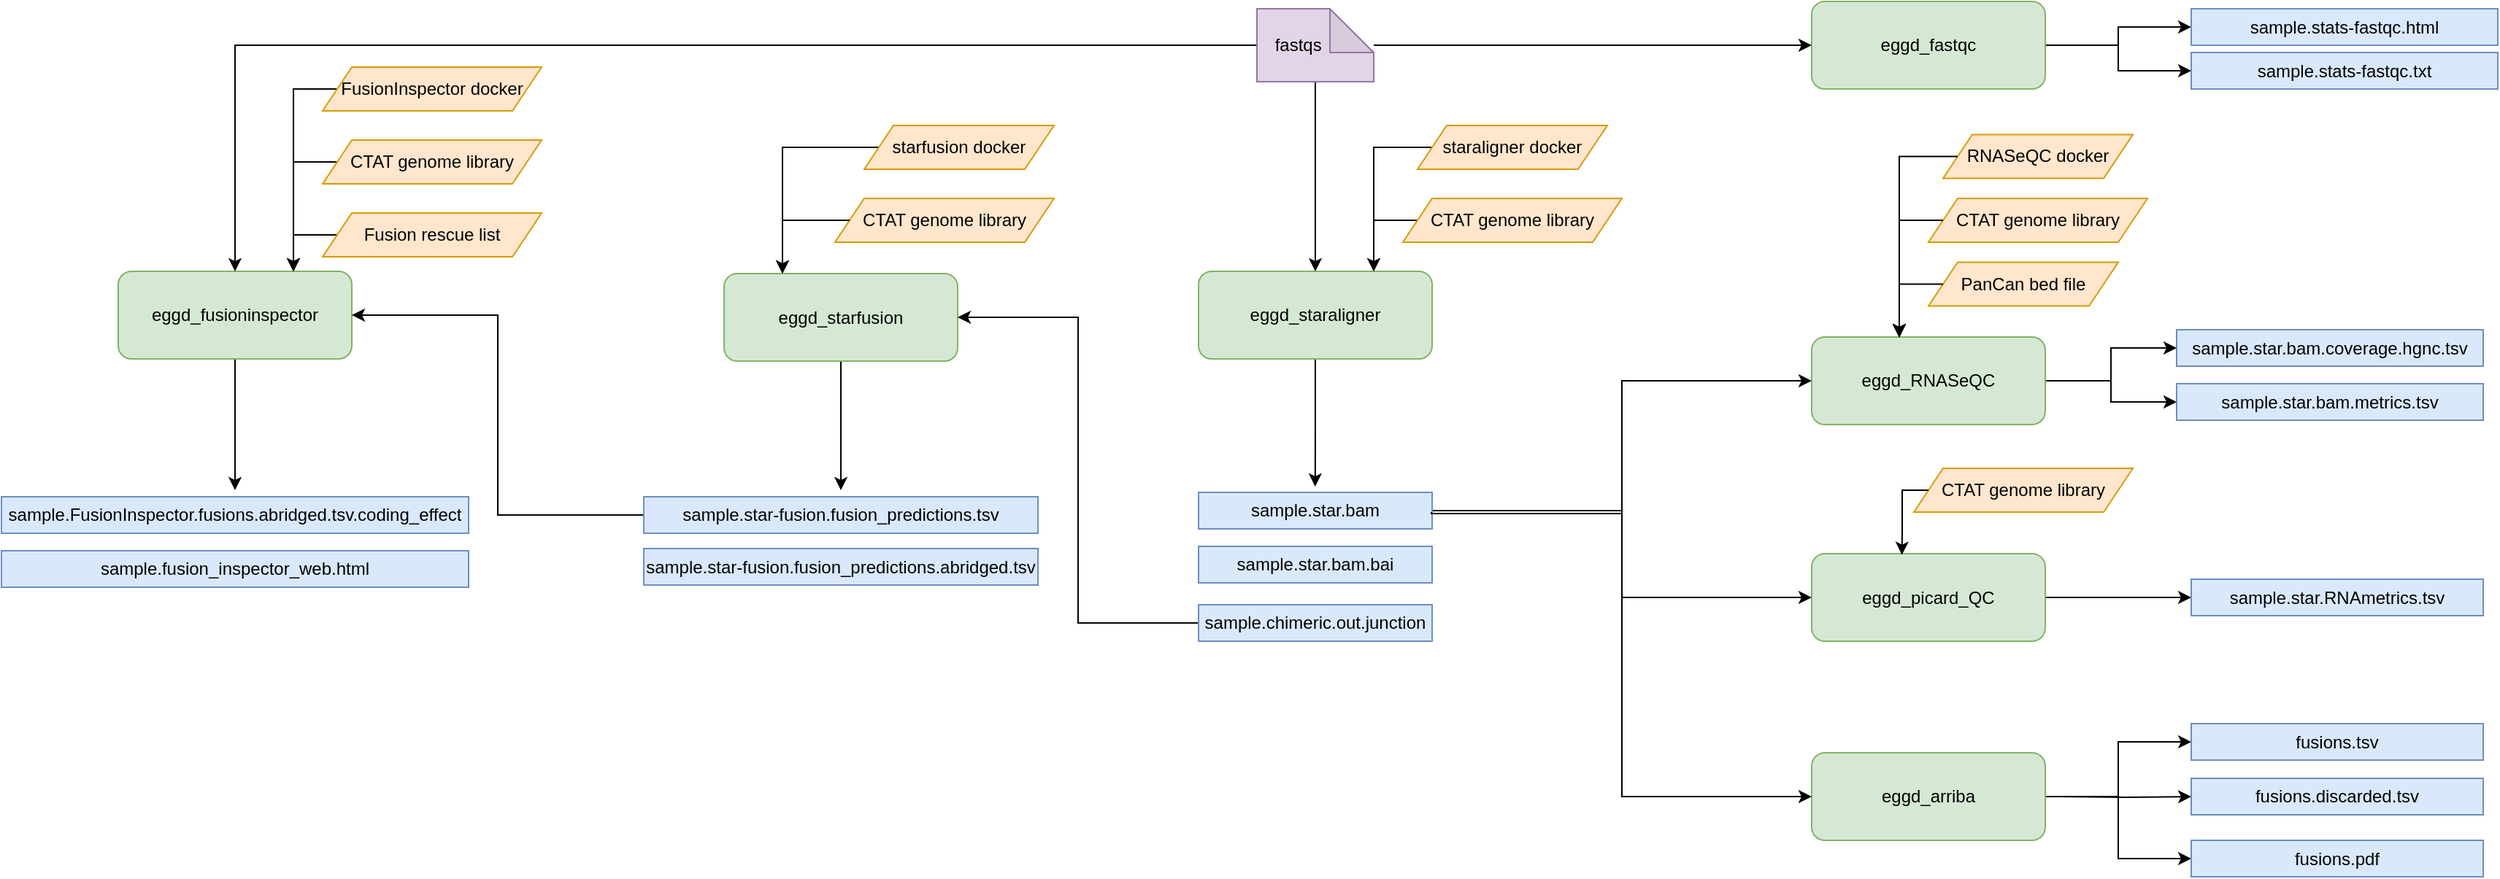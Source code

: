 <mxfile version="24.9.1">
  <diagram name="Page-1" id="74e2e168-ea6b-b213-b513-2b3c1d86103e">
    <mxGraphModel dx="2534" dy="793" grid="1" gridSize="10" guides="1" tooltips="1" connect="1" arrows="1" fold="1" page="1" pageScale="1" pageWidth="1100" pageHeight="850" background="none" math="0" shadow="0">
      <root>
        <mxCell id="0" />
        <mxCell id="1" parent="0" />
        <mxCell id="bXf2k8F-6Ps9tbT6H5dN-87" style="edgeStyle=orthogonalEdgeStyle;rounded=0;orthogonalLoop=1;jettySize=auto;html=1;" parent="1" source="bXf2k8F-6Ps9tbT6H5dN-1" edge="1">
          <mxGeometry relative="1" as="geometry">
            <mxPoint x="519.906" y="437.494" as="targetPoint" />
          </mxGeometry>
        </mxCell>
        <mxCell id="bXf2k8F-6Ps9tbT6H5dN-1" value="eggd_staraligner" style="rounded=1;whiteSpace=wrap;html=1;fillColor=#d5e8d4;strokeColor=#82b366;" parent="1" vertex="1">
          <mxGeometry x="440" y="290" width="160" height="60" as="geometry" />
        </mxCell>
        <mxCell id="bXf2k8F-6Ps9tbT6H5dN-86" style="edgeStyle=orthogonalEdgeStyle;rounded=0;orthogonalLoop=1;jettySize=auto;html=1;" parent="1" source="bXf2k8F-6Ps9tbT6H5dN-4" edge="1">
          <mxGeometry relative="1" as="geometry">
            <mxPoint x="195" y="440" as="targetPoint" />
          </mxGeometry>
        </mxCell>
        <mxCell id="bXf2k8F-6Ps9tbT6H5dN-4" value="eggd_starfusion" style="rounded=1;whiteSpace=wrap;html=1;fillColor=#d5e8d4;strokeColor=#82b366;" parent="1" vertex="1">
          <mxGeometry x="115" y="291.5" width="160" height="60" as="geometry" />
        </mxCell>
        <mxCell id="bXf2k8F-6Ps9tbT6H5dN-85" style="edgeStyle=orthogonalEdgeStyle;rounded=0;orthogonalLoop=1;jettySize=auto;html=1;" parent="1" source="bXf2k8F-6Ps9tbT6H5dN-5" edge="1">
          <mxGeometry relative="1" as="geometry">
            <mxPoint x="-220" y="440" as="targetPoint" />
          </mxGeometry>
        </mxCell>
        <mxCell id="bXf2k8F-6Ps9tbT6H5dN-5" value="eggd_fusioninspector" style="rounded=1;whiteSpace=wrap;html=1;fillColor=#d5e8d4;strokeColor=#82b366;" parent="1" vertex="1">
          <mxGeometry x="-300" y="290" width="160" height="60" as="geometry" />
        </mxCell>
        <mxCell id="bXf2k8F-6Ps9tbT6H5dN-78" style="edgeStyle=orthogonalEdgeStyle;rounded=0;orthogonalLoop=1;jettySize=auto;html=1;" parent="1" source="bXf2k8F-6Ps9tbT6H5dN-6" target="bXf2k8F-6Ps9tbT6H5dN-38" edge="1">
          <mxGeometry relative="1" as="geometry" />
        </mxCell>
        <mxCell id="bXf2k8F-6Ps9tbT6H5dN-79" style="edgeStyle=orthogonalEdgeStyle;rounded=0;orthogonalLoop=1;jettySize=auto;html=1;" parent="1" source="bXf2k8F-6Ps9tbT6H5dN-6" target="bXf2k8F-6Ps9tbT6H5dN-39" edge="1">
          <mxGeometry relative="1" as="geometry" />
        </mxCell>
        <mxCell id="bXf2k8F-6Ps9tbT6H5dN-6" value="eggd_RNASeQC" style="rounded=1;whiteSpace=wrap;html=1;fillColor=#d5e8d4;strokeColor=#82b366;" parent="1" vertex="1">
          <mxGeometry x="860" y="335" width="160" height="60" as="geometry" />
        </mxCell>
        <mxCell id="bXf2k8F-6Ps9tbT6H5dN-80" style="edgeStyle=orthogonalEdgeStyle;rounded=0;orthogonalLoop=1;jettySize=auto;html=1;" parent="1" source="bXf2k8F-6Ps9tbT6H5dN-7" target="bXf2k8F-6Ps9tbT6H5dN-40" edge="1">
          <mxGeometry relative="1" as="geometry" />
        </mxCell>
        <mxCell id="bXf2k8F-6Ps9tbT6H5dN-7" value="eggd_picard_QC" style="rounded=1;whiteSpace=wrap;html=1;fillColor=#d5e8d4;strokeColor=#82b366;" parent="1" vertex="1">
          <mxGeometry x="860" y="483.5" width="160" height="60" as="geometry" />
        </mxCell>
        <mxCell id="bXf2k8F-6Ps9tbT6H5dN-81" style="edgeStyle=orthogonalEdgeStyle;rounded=0;orthogonalLoop=1;jettySize=auto;html=1;entryX=0;entryY=0.5;entryDx=0;entryDy=0;" parent="1" source="bXf2k8F-6Ps9tbT6H5dN-8" target="bXf2k8F-6Ps9tbT6H5dN-41" edge="1">
          <mxGeometry relative="1" as="geometry" />
        </mxCell>
        <mxCell id="bXf2k8F-6Ps9tbT6H5dN-82" style="edgeStyle=orthogonalEdgeStyle;rounded=0;orthogonalLoop=1;jettySize=auto;html=1;entryX=0;entryY=0.5;entryDx=0;entryDy=0;" parent="1" source="bXf2k8F-6Ps9tbT6H5dN-8" target="bXf2k8F-6Ps9tbT6H5dN-42" edge="1">
          <mxGeometry relative="1" as="geometry" />
        </mxCell>
        <mxCell id="bXf2k8F-6Ps9tbT6H5dN-8" value="eggd_fastqc" style="rounded=1;whiteSpace=wrap;html=1;fillColor=#d5e8d4;strokeColor=#82b366;" parent="1" vertex="1">
          <mxGeometry x="860" y="105" width="160" height="60" as="geometry" />
        </mxCell>
        <mxCell id="bXf2k8F-6Ps9tbT6H5dN-13" style="edgeStyle=orthogonalEdgeStyle;rounded=0;orthogonalLoop=1;jettySize=auto;html=1;entryX=0.5;entryY=0;entryDx=0;entryDy=0;" parent="1" source="bXf2k8F-6Ps9tbT6H5dN-12" target="bXf2k8F-6Ps9tbT6H5dN-1" edge="1">
          <mxGeometry relative="1" as="geometry" />
        </mxCell>
        <mxCell id="bXf2k8F-6Ps9tbT6H5dN-14" style="edgeStyle=orthogonalEdgeStyle;rounded=0;orthogonalLoop=1;jettySize=auto;html=1;entryX=0.5;entryY=0;entryDx=0;entryDy=0;" parent="1" source="bXf2k8F-6Ps9tbT6H5dN-12" target="bXf2k8F-6Ps9tbT6H5dN-5" edge="1">
          <mxGeometry relative="1" as="geometry" />
        </mxCell>
        <mxCell id="bXf2k8F-6Ps9tbT6H5dN-15" style="edgeStyle=orthogonalEdgeStyle;rounded=0;orthogonalLoop=1;jettySize=auto;html=1;entryX=0;entryY=0.5;entryDx=0;entryDy=0;" parent="1" source="bXf2k8F-6Ps9tbT6H5dN-12" target="bXf2k8F-6Ps9tbT6H5dN-8" edge="1">
          <mxGeometry relative="1" as="geometry" />
        </mxCell>
        <mxCell id="bXf2k8F-6Ps9tbT6H5dN-12" value="fastqs&amp;nbsp; &amp;nbsp; &amp;nbsp; &amp;nbsp;" style="shape=note;whiteSpace=wrap;html=1;backgroundOutline=1;darkOpacity=0.05;fillColor=#e1d5e7;strokeColor=#9673a6;" parent="1" vertex="1">
          <mxGeometry x="480" y="110" width="80" height="50" as="geometry" />
        </mxCell>
        <mxCell id="bXf2k8F-6Ps9tbT6H5dN-22" style="edgeStyle=orthogonalEdgeStyle;rounded=0;orthogonalLoop=1;jettySize=auto;html=1;entryX=0;entryY=0.5;entryDx=0;entryDy=0;" parent="1" source="bXf2k8F-6Ps9tbT6H5dN-17" target="bXf2k8F-6Ps9tbT6H5dN-6" edge="1">
          <mxGeometry relative="1" as="geometry" />
        </mxCell>
        <mxCell id="bXf2k8F-6Ps9tbT6H5dN-23" style="edgeStyle=orthogonalEdgeStyle;rounded=0;orthogonalLoop=1;jettySize=auto;html=1;entryX=0;entryY=0.5;entryDx=0;entryDy=0;" parent="1" source="bXf2k8F-6Ps9tbT6H5dN-17" target="bXf2k8F-6Ps9tbT6H5dN-7" edge="1">
          <mxGeometry relative="1" as="geometry" />
        </mxCell>
        <mxCell id="bXf2k8F-6Ps9tbT6H5dN-17" value="sample.star.bam" style="rounded=0;whiteSpace=wrap;html=1;fillColor=#dae8fc;strokeColor=#6c8ebf;" parent="1" vertex="1">
          <mxGeometry x="440" y="441.5" width="160" height="25" as="geometry" />
        </mxCell>
        <mxCell id="bXf2k8F-6Ps9tbT6H5dN-18" value="sample.star.bam.bai" style="rounded=0;whiteSpace=wrap;html=1;fillColor=#dae8fc;strokeColor=#6c8ebf;" parent="1" vertex="1">
          <mxGeometry x="440" y="478.5" width="160" height="25" as="geometry" />
        </mxCell>
        <mxCell id="bXf2k8F-6Ps9tbT6H5dN-21" style="edgeStyle=orthogonalEdgeStyle;rounded=0;orthogonalLoop=1;jettySize=auto;html=1;entryX=1;entryY=0.5;entryDx=0;entryDy=0;" parent="1" source="bXf2k8F-6Ps9tbT6H5dN-19" target="bXf2k8F-6Ps9tbT6H5dN-4" edge="1">
          <mxGeometry relative="1" as="geometry" />
        </mxCell>
        <mxCell id="bXf2k8F-6Ps9tbT6H5dN-19" value="sample.chimeric.out.junction" style="rounded=0;whiteSpace=wrap;html=1;fillColor=#dae8fc;strokeColor=#6c8ebf;" parent="1" vertex="1">
          <mxGeometry x="440" y="518.5" width="160" height="25" as="geometry" />
        </mxCell>
        <mxCell id="bXf2k8F-6Ps9tbT6H5dN-34" style="edgeStyle=orthogonalEdgeStyle;rounded=0;orthogonalLoop=1;jettySize=auto;html=1;entryX=1;entryY=0.5;entryDx=0;entryDy=0;" parent="1" source="bXf2k8F-6Ps9tbT6H5dN-27" target="bXf2k8F-6Ps9tbT6H5dN-5" edge="1">
          <mxGeometry relative="1" as="geometry" />
        </mxCell>
        <mxCell id="bXf2k8F-6Ps9tbT6H5dN-27" value="sample.star-fusion.fusion_predictions.tsv" style="rounded=0;whiteSpace=wrap;html=1;fillColor=#dae8fc;strokeColor=#6c8ebf;" parent="1" vertex="1">
          <mxGeometry x="60" y="444.5" width="270" height="25" as="geometry" />
        </mxCell>
        <mxCell id="bXf2k8F-6Ps9tbT6H5dN-28" value="sample.star-fusion.fusion_predictions.abridged.tsv" style="rounded=0;whiteSpace=wrap;html=1;fillColor=#dae8fc;strokeColor=#6c8ebf;" parent="1" vertex="1">
          <mxGeometry x="60" y="480" width="270" height="25" as="geometry" />
        </mxCell>
        <mxCell id="bXf2k8F-6Ps9tbT6H5dN-31" value="sample.FusionInspector.fusions.abridged.tsv.coding_effect" style="rounded=0;whiteSpace=wrap;html=1;fillColor=#dae8fc;strokeColor=#6c8ebf;" parent="1" vertex="1">
          <mxGeometry x="-380" y="444.5" width="320" height="25" as="geometry" />
        </mxCell>
        <mxCell id="bXf2k8F-6Ps9tbT6H5dN-32" value="sample.fusion_inspector_web.html" style="rounded=0;whiteSpace=wrap;html=1;fillColor=#dae8fc;strokeColor=#6c8ebf;" parent="1" vertex="1">
          <mxGeometry x="-380" y="481.5" width="320" height="25" as="geometry" />
        </mxCell>
        <mxCell id="bXf2k8F-6Ps9tbT6H5dN-38" value="sample.star.bam.coverage.hgnc.tsv" style="rounded=0;whiteSpace=wrap;html=1;fillColor=#dae8fc;strokeColor=#6c8ebf;" parent="1" vertex="1">
          <mxGeometry x="1110" y="330" width="210" height="25" as="geometry" />
        </mxCell>
        <mxCell id="bXf2k8F-6Ps9tbT6H5dN-39" value="sample.star.bam.metrics.tsv" style="rounded=0;whiteSpace=wrap;html=1;fillColor=#dae8fc;strokeColor=#6c8ebf;" parent="1" vertex="1">
          <mxGeometry x="1110" y="367" width="210" height="25" as="geometry" />
        </mxCell>
        <mxCell id="bXf2k8F-6Ps9tbT6H5dN-40" value="sample.star.RNAmetrics.tsv" style="rounded=0;whiteSpace=wrap;html=1;fillColor=#dae8fc;strokeColor=#6c8ebf;" parent="1" vertex="1">
          <mxGeometry x="1120" y="501" width="200" height="25" as="geometry" />
        </mxCell>
        <mxCell id="bXf2k8F-6Ps9tbT6H5dN-41" value="sample.stats-fastqc.html" style="rounded=0;whiteSpace=wrap;html=1;fillColor=#dae8fc;strokeColor=#6c8ebf;" parent="1" vertex="1">
          <mxGeometry x="1120" y="110" width="210" height="25" as="geometry" />
        </mxCell>
        <mxCell id="bXf2k8F-6Ps9tbT6H5dN-42" value="sample.stats-fastqc.txt" style="rounded=0;whiteSpace=wrap;html=1;fillColor=#dae8fc;strokeColor=#6c8ebf;" parent="1" vertex="1">
          <mxGeometry x="1120" y="140" width="210" height="25" as="geometry" />
        </mxCell>
        <mxCell id="bXf2k8F-6Ps9tbT6H5dN-71" style="edgeStyle=orthogonalEdgeStyle;rounded=0;orthogonalLoop=1;jettySize=auto;html=1;entryX=0.25;entryY=0;entryDx=0;entryDy=0;" parent="1" source="bXf2k8F-6Ps9tbT6H5dN-43" target="bXf2k8F-6Ps9tbT6H5dN-4" edge="1">
          <mxGeometry relative="1" as="geometry">
            <Array as="points">
              <mxPoint x="155" y="205" />
            </Array>
          </mxGeometry>
        </mxCell>
        <mxCell id="bXf2k8F-6Ps9tbT6H5dN-43" value="starfusion docker" style="shape=parallelogram;perimeter=parallelogramPerimeter;whiteSpace=wrap;html=1;fixedSize=1;fillColor=#ffe6cc;strokeColor=#d79b00;" parent="1" vertex="1">
          <mxGeometry x="211" y="190" width="130" height="30" as="geometry" />
        </mxCell>
        <mxCell id="bXf2k8F-6Ps9tbT6H5dN-58" style="edgeStyle=orthogonalEdgeStyle;rounded=0;orthogonalLoop=1;jettySize=auto;html=1;" parent="1" source="bXf2k8F-6Ps9tbT6H5dN-44" edge="1">
          <mxGeometry relative="1" as="geometry">
            <mxPoint x="-180" y="290" as="targetPoint" />
          </mxGeometry>
        </mxCell>
        <mxCell id="bXf2k8F-6Ps9tbT6H5dN-44" value="FusionInspector docker" style="shape=parallelogram;perimeter=parallelogramPerimeter;whiteSpace=wrap;html=1;fixedSize=1;fillColor=#ffe6cc;strokeColor=#d79b00;" parent="1" vertex="1">
          <mxGeometry x="-160" y="150" width="150" height="30" as="geometry" />
        </mxCell>
        <mxCell id="bXf2k8F-6Ps9tbT6H5dN-66" style="edgeStyle=orthogonalEdgeStyle;rounded=0;orthogonalLoop=1;jettySize=auto;html=1;entryX=0.75;entryY=0;entryDx=0;entryDy=0;" parent="1" source="bXf2k8F-6Ps9tbT6H5dN-45" target="bXf2k8F-6Ps9tbT6H5dN-1" edge="1">
          <mxGeometry relative="1" as="geometry">
            <Array as="points">
              <mxPoint x="560" y="205" />
            </Array>
          </mxGeometry>
        </mxCell>
        <mxCell id="bXf2k8F-6Ps9tbT6H5dN-45" value="staraligner docker" style="shape=parallelogram;perimeter=parallelogramPerimeter;whiteSpace=wrap;html=1;fixedSize=1;fillColor=#ffe6cc;strokeColor=#d79b00;" parent="1" vertex="1">
          <mxGeometry x="590" y="190" width="130" height="30" as="geometry" />
        </mxCell>
        <mxCell id="bXf2k8F-6Ps9tbT6H5dN-57" style="edgeStyle=orthogonalEdgeStyle;rounded=0;orthogonalLoop=1;jettySize=auto;html=1;" parent="1" source="bXf2k8F-6Ps9tbT6H5dN-46" edge="1">
          <mxGeometry relative="1" as="geometry">
            <mxPoint x="-180" y="290" as="targetPoint" />
          </mxGeometry>
        </mxCell>
        <mxCell id="bXf2k8F-6Ps9tbT6H5dN-46" value="CTAT genome library" style="shape=parallelogram;perimeter=parallelogramPerimeter;whiteSpace=wrap;html=1;fixedSize=1;fillColor=#ffe6cc;strokeColor=#d79b00;" parent="1" vertex="1">
          <mxGeometry x="-160" y="200" width="150" height="30" as="geometry" />
        </mxCell>
        <mxCell id="bXf2k8F-6Ps9tbT6H5dN-47" value="CTAT genome library" style="shape=parallelogram;perimeter=parallelogramPerimeter;whiteSpace=wrap;html=1;fixedSize=1;fillColor=#ffe6cc;strokeColor=#d79b00;" parent="1" vertex="1">
          <mxGeometry x="191" y="240" width="150" height="30" as="geometry" />
        </mxCell>
        <mxCell id="bXf2k8F-6Ps9tbT6H5dN-65" style="edgeStyle=orthogonalEdgeStyle;rounded=0;orthogonalLoop=1;jettySize=auto;html=1;entryX=0.75;entryY=0;entryDx=0;entryDy=0;" parent="1" source="bXf2k8F-6Ps9tbT6H5dN-48" target="bXf2k8F-6Ps9tbT6H5dN-1" edge="1">
          <mxGeometry relative="1" as="geometry">
            <Array as="points">
              <mxPoint x="560" y="255" />
            </Array>
          </mxGeometry>
        </mxCell>
        <mxCell id="bXf2k8F-6Ps9tbT6H5dN-48" value="CTAT genome library" style="shape=parallelogram;perimeter=parallelogramPerimeter;whiteSpace=wrap;html=1;fixedSize=1;fillColor=#ffe6cc;strokeColor=#d79b00;" parent="1" vertex="1">
          <mxGeometry x="580" y="240" width="150" height="30" as="geometry" />
        </mxCell>
        <mxCell id="bXf2k8F-6Ps9tbT6H5dN-51" value="RNASeQC docker" style="shape=parallelogram;perimeter=parallelogramPerimeter;whiteSpace=wrap;html=1;fixedSize=1;fillColor=#ffe6cc;strokeColor=#d79b00;" parent="1" vertex="1">
          <mxGeometry x="950" y="196.25" width="130" height="30" as="geometry" />
        </mxCell>
        <mxCell id="bXf2k8F-6Ps9tbT6H5dN-52" value="CTAT genome library" style="shape=parallelogram;perimeter=parallelogramPerimeter;whiteSpace=wrap;html=1;fixedSize=1;fillColor=#ffe6cc;strokeColor=#d79b00;" parent="1" vertex="1">
          <mxGeometry x="940" y="240" width="150" height="30" as="geometry" />
        </mxCell>
        <mxCell id="bXf2k8F-6Ps9tbT6H5dN-56" style="edgeStyle=orthogonalEdgeStyle;rounded=0;orthogonalLoop=1;jettySize=auto;html=1;entryX=0.75;entryY=0;entryDx=0;entryDy=0;" parent="1" source="bXf2k8F-6Ps9tbT6H5dN-53" target="bXf2k8F-6Ps9tbT6H5dN-5" edge="1">
          <mxGeometry relative="1" as="geometry">
            <Array as="points">
              <mxPoint x="-180" y="265" />
            </Array>
          </mxGeometry>
        </mxCell>
        <mxCell id="bXf2k8F-6Ps9tbT6H5dN-53" value="Fusion rescue list" style="shape=parallelogram;perimeter=parallelogramPerimeter;whiteSpace=wrap;html=1;fixedSize=1;fillColor=#ffe6cc;strokeColor=#d79b00;" parent="1" vertex="1">
          <mxGeometry x="-160" y="250" width="150" height="30" as="geometry" />
        </mxCell>
        <mxCell id="bXf2k8F-6Ps9tbT6H5dN-54" value="PanCan bed file" style="shape=parallelogram;perimeter=parallelogramPerimeter;whiteSpace=wrap;html=1;fixedSize=1;fillColor=#ffe6cc;strokeColor=#d79b00;" parent="1" vertex="1">
          <mxGeometry x="940" y="283.75" width="130" height="30" as="geometry" />
        </mxCell>
        <mxCell id="bXf2k8F-6Ps9tbT6H5dN-55" value="CTAT genome library" style="shape=parallelogram;perimeter=parallelogramPerimeter;whiteSpace=wrap;html=1;fixedSize=1;fillColor=#ffe6cc;strokeColor=#d79b00;" parent="1" vertex="1">
          <mxGeometry x="930" y="425" width="150" height="30" as="geometry" />
        </mxCell>
        <mxCell id="bXf2k8F-6Ps9tbT6H5dN-70" style="edgeStyle=orthogonalEdgeStyle;rounded=0;orthogonalLoop=1;jettySize=auto;html=1;entryX=0.25;entryY=0;entryDx=0;entryDy=0;" parent="1" source="bXf2k8F-6Ps9tbT6H5dN-47" target="bXf2k8F-6Ps9tbT6H5dN-4" edge="1">
          <mxGeometry relative="1" as="geometry">
            <Array as="points">
              <mxPoint x="155" y="255" />
            </Array>
          </mxGeometry>
        </mxCell>
        <mxCell id="bXf2k8F-6Ps9tbT6H5dN-74" style="edgeStyle=orthogonalEdgeStyle;rounded=0;orthogonalLoop=1;jettySize=auto;html=1;" parent="1" source="bXf2k8F-6Ps9tbT6H5dN-51" target="bXf2k8F-6Ps9tbT6H5dN-6" edge="1">
          <mxGeometry relative="1" as="geometry">
            <Array as="points">
              <mxPoint x="920" y="211" />
            </Array>
          </mxGeometry>
        </mxCell>
        <mxCell id="bXf2k8F-6Ps9tbT6H5dN-75" style="edgeStyle=orthogonalEdgeStyle;rounded=0;orthogonalLoop=1;jettySize=auto;html=1;entryX=0.375;entryY=-0.001;entryDx=0;entryDy=0;entryPerimeter=0;" parent="1" source="bXf2k8F-6Ps9tbT6H5dN-52" target="bXf2k8F-6Ps9tbT6H5dN-6" edge="1">
          <mxGeometry relative="1" as="geometry">
            <Array as="points">
              <mxPoint x="920" y="255" />
            </Array>
          </mxGeometry>
        </mxCell>
        <mxCell id="bXf2k8F-6Ps9tbT6H5dN-76" style="edgeStyle=orthogonalEdgeStyle;rounded=0;orthogonalLoop=1;jettySize=auto;html=1;entryX=0.375;entryY=0.008;entryDx=0;entryDy=0;entryPerimeter=0;" parent="1" source="bXf2k8F-6Ps9tbT6H5dN-54" target="bXf2k8F-6Ps9tbT6H5dN-6" edge="1">
          <mxGeometry relative="1" as="geometry">
            <Array as="points">
              <mxPoint x="920" y="299" />
            </Array>
          </mxGeometry>
        </mxCell>
        <mxCell id="bXf2k8F-6Ps9tbT6H5dN-77" style="edgeStyle=orthogonalEdgeStyle;rounded=0;orthogonalLoop=1;jettySize=auto;html=1;entryX=0.386;entryY=0.014;entryDx=0;entryDy=0;entryPerimeter=0;" parent="1" source="bXf2k8F-6Ps9tbT6H5dN-55" target="bXf2k8F-6Ps9tbT6H5dN-7" edge="1">
          <mxGeometry relative="1" as="geometry">
            <Array as="points">
              <mxPoint x="922" y="440" />
              <mxPoint x="922" y="470" />
            </Array>
          </mxGeometry>
        </mxCell>
        <mxCell id="7JGYOxrIK30xdZjFF6Cd-11" style="edgeStyle=orthogonalEdgeStyle;rounded=0;orthogonalLoop=1;jettySize=auto;html=1;exitX=1;exitY=0.5;exitDx=0;exitDy=0;entryX=0;entryY=0.5;entryDx=0;entryDy=0;" edge="1" parent="1" source="7JGYOxrIK30xdZjFF6Cd-1" target="7JGYOxrIK30xdZjFF6Cd-6">
          <mxGeometry relative="1" as="geometry" />
        </mxCell>
        <mxCell id="7JGYOxrIK30xdZjFF6Cd-12" style="edgeStyle=orthogonalEdgeStyle;rounded=0;orthogonalLoop=1;jettySize=auto;html=1;" edge="1" parent="1" target="7JGYOxrIK30xdZjFF6Cd-7">
          <mxGeometry relative="1" as="geometry">
            <mxPoint x="1030" y="650" as="sourcePoint" />
          </mxGeometry>
        </mxCell>
        <mxCell id="7JGYOxrIK30xdZjFF6Cd-13" style="edgeStyle=orthogonalEdgeStyle;rounded=0;orthogonalLoop=1;jettySize=auto;html=1;exitX=1;exitY=0.5;exitDx=0;exitDy=0;entryX=0;entryY=0.5;entryDx=0;entryDy=0;" edge="1" parent="1" source="7JGYOxrIK30xdZjFF6Cd-1" target="7JGYOxrIK30xdZjFF6Cd-8">
          <mxGeometry relative="1" as="geometry" />
        </mxCell>
        <mxCell id="7JGYOxrIK30xdZjFF6Cd-1" value="eggd_arriba" style="rounded=1;whiteSpace=wrap;html=1;fillColor=#d5e8d4;strokeColor=#82b366;" vertex="1" parent="1">
          <mxGeometry x="860" y="620" width="160" height="60" as="geometry" />
        </mxCell>
        <mxCell id="7JGYOxrIK30xdZjFF6Cd-3" style="edgeStyle=orthogonalEdgeStyle;rounded=0;orthogonalLoop=1;jettySize=auto;html=1;entryX=0;entryY=0.5;entryDx=0;entryDy=0;" edge="1" parent="1" target="7JGYOxrIK30xdZjFF6Cd-1">
          <mxGeometry relative="1" as="geometry">
            <mxPoint x="599.5" y="455" as="sourcePoint" />
            <mxPoint x="859.5" y="515" as="targetPoint" />
            <Array as="points">
              <mxPoint x="600" y="456" />
              <mxPoint x="730" y="456" />
              <mxPoint x="730" y="650" />
            </Array>
          </mxGeometry>
        </mxCell>
        <mxCell id="7JGYOxrIK30xdZjFF6Cd-6" value="fusions.tsv" style="rounded=0;whiteSpace=wrap;html=1;fillColor=#dae8fc;strokeColor=#6c8ebf;" vertex="1" parent="1">
          <mxGeometry x="1120" y="600" width="200" height="25" as="geometry" />
        </mxCell>
        <mxCell id="7JGYOxrIK30xdZjFF6Cd-7" value="fusions.discarded.tsv" style="rounded=0;whiteSpace=wrap;html=1;fillColor=#dae8fc;strokeColor=#6c8ebf;" vertex="1" parent="1">
          <mxGeometry x="1120" y="637.5" width="200" height="25" as="geometry" />
        </mxCell>
        <mxCell id="7JGYOxrIK30xdZjFF6Cd-8" value="fusions.pdf" style="rounded=0;whiteSpace=wrap;html=1;fillColor=#dae8fc;strokeColor=#6c8ebf;" vertex="1" parent="1">
          <mxGeometry x="1120" y="680" width="200" height="25" as="geometry" />
        </mxCell>
      </root>
    </mxGraphModel>
  </diagram>
</mxfile>
